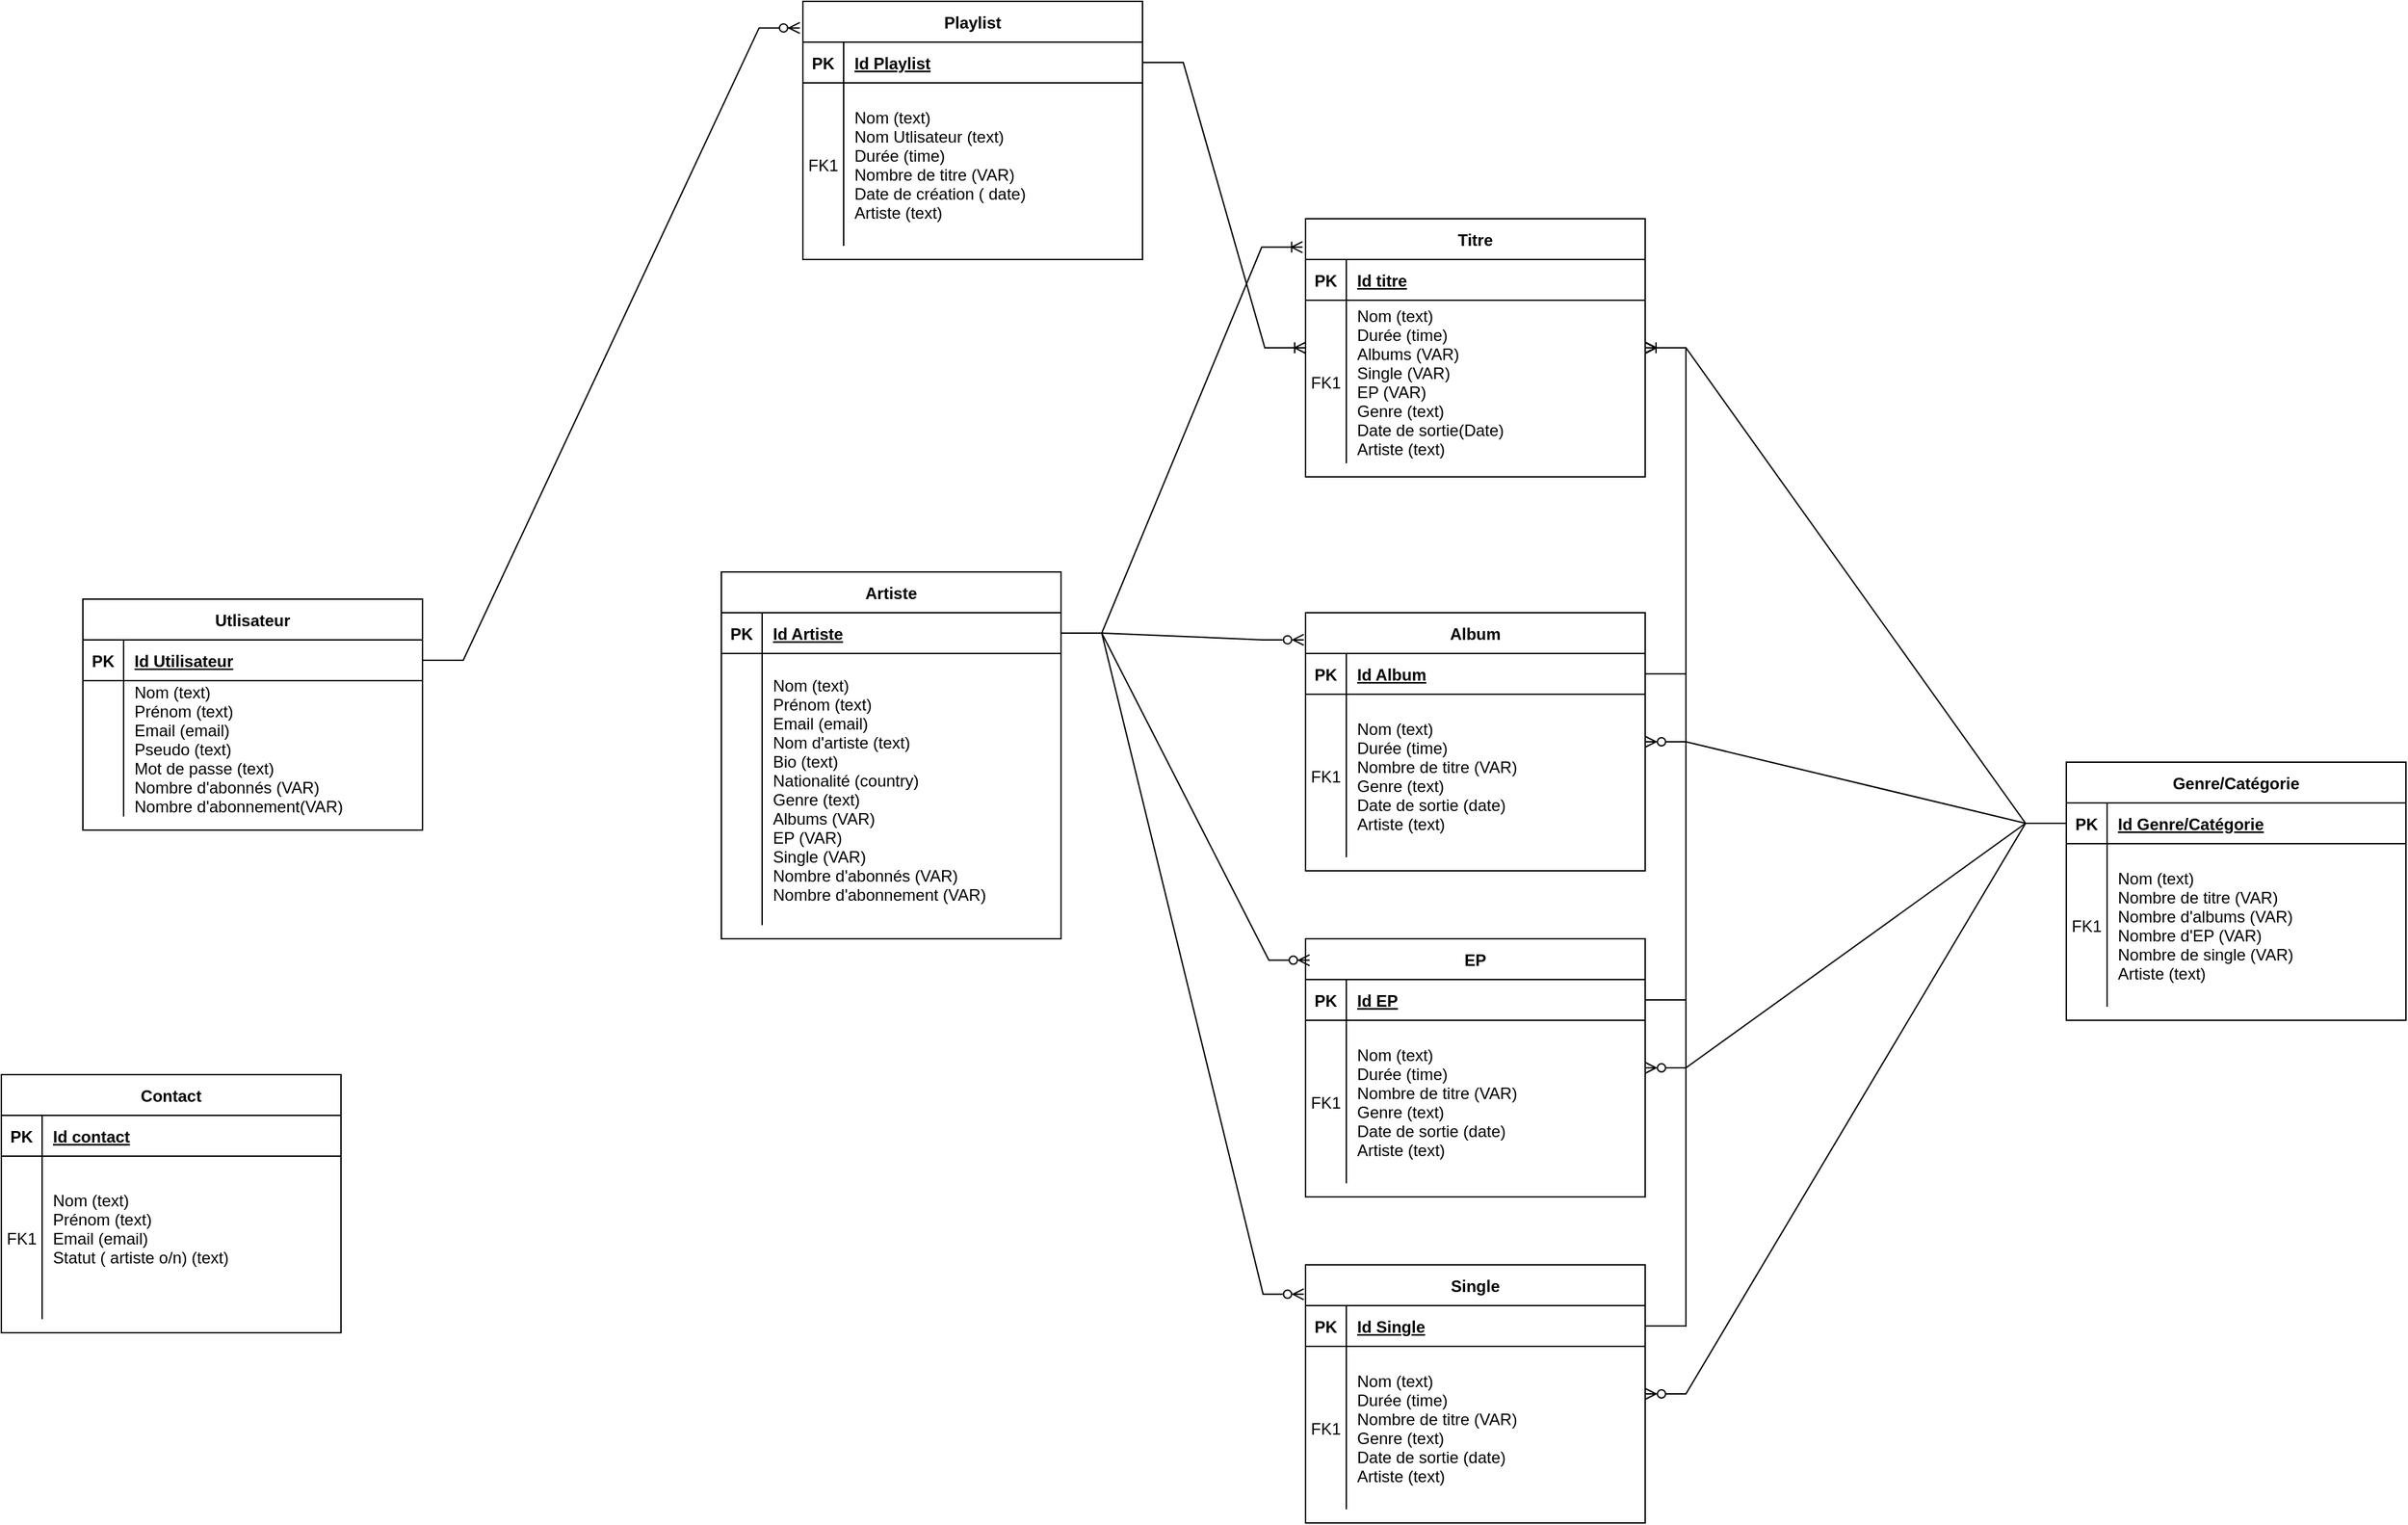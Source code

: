 <mxfile version="26.0.7">
  <diagram id="R2lEEEUBdFMjLlhIrx00" name="Page-1">
    <mxGraphModel dx="2145" dy="1858" grid="1" gridSize="10" guides="1" tooltips="1" connect="1" arrows="1" fold="1" page="1" pageScale="1" pageWidth="850" pageHeight="1100" math="0" shadow="0" extFonts="Permanent Marker^https://fonts.googleapis.com/css?family=Permanent+Marker">
      <root>
        <mxCell id="0" />
        <mxCell id="1" parent="0" />
        <mxCell id="C-vyLk0tnHw3VtMMgP7b-2" value="Utlisateur" style="shape=table;startSize=30;container=1;collapsible=1;childLayout=tableLayout;fixedRows=1;rowLines=0;fontStyle=1;align=center;resizeLast=1;" parent="1" vertex="1">
          <mxGeometry x="-150" y="20" width="250" height="170" as="geometry" />
        </mxCell>
        <mxCell id="C-vyLk0tnHw3VtMMgP7b-3" value="" style="shape=partialRectangle;collapsible=0;dropTarget=0;pointerEvents=0;fillColor=none;points=[[0,0.5],[1,0.5]];portConstraint=eastwest;top=0;left=0;right=0;bottom=1;" parent="C-vyLk0tnHw3VtMMgP7b-2" vertex="1">
          <mxGeometry y="30" width="250" height="30" as="geometry" />
        </mxCell>
        <mxCell id="C-vyLk0tnHw3VtMMgP7b-4" value="PK" style="shape=partialRectangle;overflow=hidden;connectable=0;fillColor=none;top=0;left=0;bottom=0;right=0;fontStyle=1;" parent="C-vyLk0tnHw3VtMMgP7b-3" vertex="1">
          <mxGeometry width="30" height="30" as="geometry">
            <mxRectangle width="30" height="30" as="alternateBounds" />
          </mxGeometry>
        </mxCell>
        <mxCell id="C-vyLk0tnHw3VtMMgP7b-5" value="Id Utilisateur" style="shape=partialRectangle;overflow=hidden;connectable=0;fillColor=none;top=0;left=0;bottom=0;right=0;align=left;spacingLeft=6;fontStyle=5;" parent="C-vyLk0tnHw3VtMMgP7b-3" vertex="1">
          <mxGeometry x="30" width="220" height="30" as="geometry">
            <mxRectangle width="220" height="30" as="alternateBounds" />
          </mxGeometry>
        </mxCell>
        <mxCell id="C-vyLk0tnHw3VtMMgP7b-6" value="" style="shape=partialRectangle;collapsible=0;dropTarget=0;pointerEvents=0;fillColor=none;points=[[0,0.5],[1,0.5]];portConstraint=eastwest;top=0;left=0;right=0;bottom=0;" parent="C-vyLk0tnHw3VtMMgP7b-2" vertex="1">
          <mxGeometry y="60" width="250" height="100" as="geometry" />
        </mxCell>
        <mxCell id="C-vyLk0tnHw3VtMMgP7b-7" value="" style="shape=partialRectangle;overflow=hidden;connectable=0;fillColor=none;top=0;left=0;bottom=0;right=0;" parent="C-vyLk0tnHw3VtMMgP7b-6" vertex="1">
          <mxGeometry width="30" height="100" as="geometry">
            <mxRectangle width="30" height="100" as="alternateBounds" />
          </mxGeometry>
        </mxCell>
        <mxCell id="C-vyLk0tnHw3VtMMgP7b-8" value="Nom (text)&#xa;Prénom (text)&#xa;Email (email) &#xa;Pseudo (text)&#xa;Mot de passe (text)&#xa;Nombre d&#39;abonnés (VAR)&#xa;Nombre d&#39;abonnement(VAR)" style="shape=partialRectangle;overflow=hidden;connectable=0;fillColor=none;top=0;left=0;bottom=0;right=0;align=left;spacingLeft=6;" parent="C-vyLk0tnHw3VtMMgP7b-6" vertex="1">
          <mxGeometry x="30" width="220" height="100" as="geometry">
            <mxRectangle width="220" height="100" as="alternateBounds" />
          </mxGeometry>
        </mxCell>
        <mxCell id="C-vyLk0tnHw3VtMMgP7b-13" value="Titre" style="shape=table;startSize=30;container=1;collapsible=1;childLayout=tableLayout;fixedRows=1;rowLines=0;fontStyle=1;align=center;resizeLast=1;" parent="1" vertex="1">
          <mxGeometry x="750" y="-260" width="250" height="190" as="geometry" />
        </mxCell>
        <mxCell id="C-vyLk0tnHw3VtMMgP7b-14" value="" style="shape=partialRectangle;collapsible=0;dropTarget=0;pointerEvents=0;fillColor=none;points=[[0,0.5],[1,0.5]];portConstraint=eastwest;top=0;left=0;right=0;bottom=1;" parent="C-vyLk0tnHw3VtMMgP7b-13" vertex="1">
          <mxGeometry y="30" width="250" height="30" as="geometry" />
        </mxCell>
        <mxCell id="C-vyLk0tnHw3VtMMgP7b-15" value="PK" style="shape=partialRectangle;overflow=hidden;connectable=0;fillColor=none;top=0;left=0;bottom=0;right=0;fontStyle=1;" parent="C-vyLk0tnHw3VtMMgP7b-14" vertex="1">
          <mxGeometry width="30" height="30" as="geometry">
            <mxRectangle width="30" height="30" as="alternateBounds" />
          </mxGeometry>
        </mxCell>
        <mxCell id="C-vyLk0tnHw3VtMMgP7b-16" value="Id titre" style="shape=partialRectangle;overflow=hidden;connectable=0;fillColor=none;top=0;left=0;bottom=0;right=0;align=left;spacingLeft=6;fontStyle=5;" parent="C-vyLk0tnHw3VtMMgP7b-14" vertex="1">
          <mxGeometry x="30" width="220" height="30" as="geometry">
            <mxRectangle width="220" height="30" as="alternateBounds" />
          </mxGeometry>
        </mxCell>
        <mxCell id="C-vyLk0tnHw3VtMMgP7b-17" value="" style="shape=partialRectangle;collapsible=0;dropTarget=0;pointerEvents=0;fillColor=none;points=[[0,0.5],[1,0.5]];portConstraint=eastwest;top=0;left=0;right=0;bottom=0;" parent="C-vyLk0tnHw3VtMMgP7b-13" vertex="1">
          <mxGeometry y="60" width="250" height="120" as="geometry" />
        </mxCell>
        <mxCell id="C-vyLk0tnHw3VtMMgP7b-18" value="FK1" style="shape=partialRectangle;overflow=hidden;connectable=0;fillColor=none;top=0;left=0;bottom=0;right=0;" parent="C-vyLk0tnHw3VtMMgP7b-17" vertex="1">
          <mxGeometry width="30" height="120" as="geometry">
            <mxRectangle width="30" height="120" as="alternateBounds" />
          </mxGeometry>
        </mxCell>
        <mxCell id="C-vyLk0tnHw3VtMMgP7b-19" value="Nom (text)&#xa;Durée (time)&#xa;Albums (VAR)&#xa;Single (VAR)&#xa;EP (VAR)&#xa;Genre (text)&#xa;Date de sortie(Date)&#xa;Artiste (text)" style="shape=partialRectangle;overflow=hidden;connectable=0;fillColor=none;top=0;left=0;bottom=0;right=0;align=left;spacingLeft=6;" parent="C-vyLk0tnHw3VtMMgP7b-17" vertex="1">
          <mxGeometry x="30" width="220" height="120" as="geometry">
            <mxRectangle width="220" height="120" as="alternateBounds" />
          </mxGeometry>
        </mxCell>
        <mxCell id="C-vyLk0tnHw3VtMMgP7b-23" value="Artiste" style="shape=table;startSize=30;container=1;collapsible=1;childLayout=tableLayout;fixedRows=1;rowLines=0;fontStyle=1;align=center;resizeLast=1;" parent="1" vertex="1">
          <mxGeometry x="320" width="250" height="270" as="geometry" />
        </mxCell>
        <mxCell id="C-vyLk0tnHw3VtMMgP7b-24" value="" style="shape=partialRectangle;collapsible=0;dropTarget=0;pointerEvents=0;fillColor=none;points=[[0,0.5],[1,0.5]];portConstraint=eastwest;top=0;left=0;right=0;bottom=1;" parent="C-vyLk0tnHw3VtMMgP7b-23" vertex="1">
          <mxGeometry y="30" width="250" height="30" as="geometry" />
        </mxCell>
        <mxCell id="C-vyLk0tnHw3VtMMgP7b-25" value="PK" style="shape=partialRectangle;overflow=hidden;connectable=0;fillColor=none;top=0;left=0;bottom=0;right=0;fontStyle=1;" parent="C-vyLk0tnHw3VtMMgP7b-24" vertex="1">
          <mxGeometry width="30" height="30" as="geometry">
            <mxRectangle width="30" height="30" as="alternateBounds" />
          </mxGeometry>
        </mxCell>
        <mxCell id="C-vyLk0tnHw3VtMMgP7b-26" value="Id Artiste" style="shape=partialRectangle;overflow=hidden;connectable=0;fillColor=none;top=0;left=0;bottom=0;right=0;align=left;spacingLeft=6;fontStyle=5;" parent="C-vyLk0tnHw3VtMMgP7b-24" vertex="1">
          <mxGeometry x="30" width="220" height="30" as="geometry">
            <mxRectangle width="220" height="30" as="alternateBounds" />
          </mxGeometry>
        </mxCell>
        <mxCell id="C-vyLk0tnHw3VtMMgP7b-27" value="" style="shape=partialRectangle;collapsible=0;dropTarget=0;pointerEvents=0;fillColor=none;points=[[0,0.5],[1,0.5]];portConstraint=eastwest;top=0;left=0;right=0;bottom=0;" parent="C-vyLk0tnHw3VtMMgP7b-23" vertex="1">
          <mxGeometry y="60" width="250" height="200" as="geometry" />
        </mxCell>
        <mxCell id="C-vyLk0tnHw3VtMMgP7b-28" value="" style="shape=partialRectangle;overflow=hidden;connectable=0;fillColor=none;top=0;left=0;bottom=0;right=0;" parent="C-vyLk0tnHw3VtMMgP7b-27" vertex="1">
          <mxGeometry width="30" height="200" as="geometry">
            <mxRectangle width="30" height="200" as="alternateBounds" />
          </mxGeometry>
        </mxCell>
        <mxCell id="C-vyLk0tnHw3VtMMgP7b-29" value="Nom (text)&#xa;Prénom (text)&#xa;Email (email)&#xa;Nom d&#39;artiste (text)&#xa;Bio (text)&#xa;Nationalité (country)&#xa;Genre (text)&#xa;Albums (VAR)&#xa;EP (VAR)&#xa;Single (VAR)&#xa;Nombre d&#39;abonnés (VAR)&#xa;Nombre d&#39;abonnement (VAR)" style="shape=partialRectangle;overflow=hidden;connectable=0;fillColor=none;top=0;left=0;bottom=0;right=0;align=left;spacingLeft=6;" parent="C-vyLk0tnHw3VtMMgP7b-27" vertex="1">
          <mxGeometry x="30" width="220" height="200" as="geometry">
            <mxRectangle width="220" height="200" as="alternateBounds" />
          </mxGeometry>
        </mxCell>
        <mxCell id="fryzUluQiZX5yH-gmNYM-1" value="Album" style="shape=table;startSize=30;container=1;collapsible=1;childLayout=tableLayout;fixedRows=1;rowLines=0;fontStyle=1;align=center;resizeLast=1;" parent="1" vertex="1">
          <mxGeometry x="750" y="30" width="250" height="190" as="geometry" />
        </mxCell>
        <mxCell id="fryzUluQiZX5yH-gmNYM-2" value="" style="shape=partialRectangle;collapsible=0;dropTarget=0;pointerEvents=0;fillColor=none;points=[[0,0.5],[1,0.5]];portConstraint=eastwest;top=0;left=0;right=0;bottom=1;" parent="fryzUluQiZX5yH-gmNYM-1" vertex="1">
          <mxGeometry y="30" width="250" height="30" as="geometry" />
        </mxCell>
        <mxCell id="fryzUluQiZX5yH-gmNYM-3" value="PK" style="shape=partialRectangle;overflow=hidden;connectable=0;fillColor=none;top=0;left=0;bottom=0;right=0;fontStyle=1;" parent="fryzUluQiZX5yH-gmNYM-2" vertex="1">
          <mxGeometry width="30" height="30" as="geometry">
            <mxRectangle width="30" height="30" as="alternateBounds" />
          </mxGeometry>
        </mxCell>
        <mxCell id="fryzUluQiZX5yH-gmNYM-4" value="Id Album" style="shape=partialRectangle;overflow=hidden;connectable=0;fillColor=none;top=0;left=0;bottom=0;right=0;align=left;spacingLeft=6;fontStyle=5;" parent="fryzUluQiZX5yH-gmNYM-2" vertex="1">
          <mxGeometry x="30" width="220" height="30" as="geometry">
            <mxRectangle width="220" height="30" as="alternateBounds" />
          </mxGeometry>
        </mxCell>
        <mxCell id="fryzUluQiZX5yH-gmNYM-5" value="" style="shape=partialRectangle;collapsible=0;dropTarget=0;pointerEvents=0;fillColor=none;points=[[0,0.5],[1,0.5]];portConstraint=eastwest;top=0;left=0;right=0;bottom=0;" parent="fryzUluQiZX5yH-gmNYM-1" vertex="1">
          <mxGeometry y="60" width="250" height="120" as="geometry" />
        </mxCell>
        <mxCell id="fryzUluQiZX5yH-gmNYM-6" value="FK1" style="shape=partialRectangle;overflow=hidden;connectable=0;fillColor=none;top=0;left=0;bottom=0;right=0;" parent="fryzUluQiZX5yH-gmNYM-5" vertex="1">
          <mxGeometry width="30" height="120" as="geometry">
            <mxRectangle width="30" height="120" as="alternateBounds" />
          </mxGeometry>
        </mxCell>
        <mxCell id="fryzUluQiZX5yH-gmNYM-7" value="Nom (text)&#xa;Durée (time)&#xa;Nombre de titre (VAR)&#xa;Genre (text)&#xa;Date de sortie (date)&#xa;Artiste (text)" style="shape=partialRectangle;overflow=hidden;connectable=0;fillColor=none;top=0;left=0;bottom=0;right=0;align=left;spacingLeft=6;" parent="fryzUluQiZX5yH-gmNYM-5" vertex="1">
          <mxGeometry x="30" width="220" height="120" as="geometry">
            <mxRectangle width="220" height="120" as="alternateBounds" />
          </mxGeometry>
        </mxCell>
        <mxCell id="fryzUluQiZX5yH-gmNYM-8" value="EP" style="shape=table;startSize=30;container=1;collapsible=1;childLayout=tableLayout;fixedRows=1;rowLines=0;fontStyle=1;align=center;resizeLast=1;" parent="1" vertex="1">
          <mxGeometry x="750" y="270" width="250" height="190" as="geometry" />
        </mxCell>
        <mxCell id="fryzUluQiZX5yH-gmNYM-9" value="" style="shape=partialRectangle;collapsible=0;dropTarget=0;pointerEvents=0;fillColor=none;points=[[0,0.5],[1,0.5]];portConstraint=eastwest;top=0;left=0;right=0;bottom=1;" parent="fryzUluQiZX5yH-gmNYM-8" vertex="1">
          <mxGeometry y="30" width="250" height="30" as="geometry" />
        </mxCell>
        <mxCell id="fryzUluQiZX5yH-gmNYM-10" value="PK" style="shape=partialRectangle;overflow=hidden;connectable=0;fillColor=none;top=0;left=0;bottom=0;right=0;fontStyle=1;" parent="fryzUluQiZX5yH-gmNYM-9" vertex="1">
          <mxGeometry width="30" height="30" as="geometry">
            <mxRectangle width="30" height="30" as="alternateBounds" />
          </mxGeometry>
        </mxCell>
        <mxCell id="fryzUluQiZX5yH-gmNYM-11" value="Id EP" style="shape=partialRectangle;overflow=hidden;connectable=0;fillColor=none;top=0;left=0;bottom=0;right=0;align=left;spacingLeft=6;fontStyle=5;" parent="fryzUluQiZX5yH-gmNYM-9" vertex="1">
          <mxGeometry x="30" width="220" height="30" as="geometry">
            <mxRectangle width="220" height="30" as="alternateBounds" />
          </mxGeometry>
        </mxCell>
        <mxCell id="fryzUluQiZX5yH-gmNYM-12" value="" style="shape=partialRectangle;collapsible=0;dropTarget=0;pointerEvents=0;fillColor=none;points=[[0,0.5],[1,0.5]];portConstraint=eastwest;top=0;left=0;right=0;bottom=0;" parent="fryzUluQiZX5yH-gmNYM-8" vertex="1">
          <mxGeometry y="60" width="250" height="120" as="geometry" />
        </mxCell>
        <mxCell id="fryzUluQiZX5yH-gmNYM-13" value="FK1" style="shape=partialRectangle;overflow=hidden;connectable=0;fillColor=none;top=0;left=0;bottom=0;right=0;" parent="fryzUluQiZX5yH-gmNYM-12" vertex="1">
          <mxGeometry width="30" height="120" as="geometry">
            <mxRectangle width="30" height="120" as="alternateBounds" />
          </mxGeometry>
        </mxCell>
        <mxCell id="fryzUluQiZX5yH-gmNYM-14" value="Nom (text)&#xa;Durée (time)&#xa;Nombre de titre (VAR)&#xa;Genre (text)&#xa;Date de sortie (date)&#xa;Artiste (text)" style="shape=partialRectangle;overflow=hidden;connectable=0;fillColor=none;top=0;left=0;bottom=0;right=0;align=left;spacingLeft=6;" parent="fryzUluQiZX5yH-gmNYM-12" vertex="1">
          <mxGeometry x="30" width="220" height="120" as="geometry">
            <mxRectangle width="220" height="120" as="alternateBounds" />
          </mxGeometry>
        </mxCell>
        <mxCell id="fryzUluQiZX5yH-gmNYM-15" value="Single" style="shape=table;startSize=30;container=1;collapsible=1;childLayout=tableLayout;fixedRows=1;rowLines=0;fontStyle=1;align=center;resizeLast=1;" parent="1" vertex="1">
          <mxGeometry x="750" y="510" width="250" height="190" as="geometry" />
        </mxCell>
        <mxCell id="fryzUluQiZX5yH-gmNYM-16" value="" style="shape=partialRectangle;collapsible=0;dropTarget=0;pointerEvents=0;fillColor=none;points=[[0,0.5],[1,0.5]];portConstraint=eastwest;top=0;left=0;right=0;bottom=1;" parent="fryzUluQiZX5yH-gmNYM-15" vertex="1">
          <mxGeometry y="30" width="250" height="30" as="geometry" />
        </mxCell>
        <mxCell id="fryzUluQiZX5yH-gmNYM-17" value="PK" style="shape=partialRectangle;overflow=hidden;connectable=0;fillColor=none;top=0;left=0;bottom=0;right=0;fontStyle=1;" parent="fryzUluQiZX5yH-gmNYM-16" vertex="1">
          <mxGeometry width="30" height="30" as="geometry">
            <mxRectangle width="30" height="30" as="alternateBounds" />
          </mxGeometry>
        </mxCell>
        <mxCell id="fryzUluQiZX5yH-gmNYM-18" value="Id Single" style="shape=partialRectangle;overflow=hidden;connectable=0;fillColor=none;top=0;left=0;bottom=0;right=0;align=left;spacingLeft=6;fontStyle=5;" parent="fryzUluQiZX5yH-gmNYM-16" vertex="1">
          <mxGeometry x="30" width="220" height="30" as="geometry">
            <mxRectangle width="220" height="30" as="alternateBounds" />
          </mxGeometry>
        </mxCell>
        <mxCell id="fryzUluQiZX5yH-gmNYM-19" value="" style="shape=partialRectangle;collapsible=0;dropTarget=0;pointerEvents=0;fillColor=none;points=[[0,0.5],[1,0.5]];portConstraint=eastwest;top=0;left=0;right=0;bottom=0;" parent="fryzUluQiZX5yH-gmNYM-15" vertex="1">
          <mxGeometry y="60" width="250" height="120" as="geometry" />
        </mxCell>
        <mxCell id="fryzUluQiZX5yH-gmNYM-20" value="FK1" style="shape=partialRectangle;overflow=hidden;connectable=0;fillColor=none;top=0;left=0;bottom=0;right=0;" parent="fryzUluQiZX5yH-gmNYM-19" vertex="1">
          <mxGeometry width="30" height="120" as="geometry">
            <mxRectangle width="30" height="120" as="alternateBounds" />
          </mxGeometry>
        </mxCell>
        <mxCell id="fryzUluQiZX5yH-gmNYM-21" value="Nom (text)&#xa;Durée (time)&#xa;Nombre de titre (VAR)&#xa;Genre (text)&#xa;Date de sortie (date)&#xa;Artiste (text)" style="shape=partialRectangle;overflow=hidden;connectable=0;fillColor=none;top=0;left=0;bottom=0;right=0;align=left;spacingLeft=6;" parent="fryzUluQiZX5yH-gmNYM-19" vertex="1">
          <mxGeometry x="30" width="220" height="120" as="geometry">
            <mxRectangle width="220" height="120" as="alternateBounds" />
          </mxGeometry>
        </mxCell>
        <mxCell id="fryzUluQiZX5yH-gmNYM-22" value="Genre/Catégorie" style="shape=table;startSize=30;container=1;collapsible=1;childLayout=tableLayout;fixedRows=1;rowLines=0;fontStyle=1;align=center;resizeLast=1;" parent="1" vertex="1">
          <mxGeometry x="1310" y="140" width="250" height="190" as="geometry" />
        </mxCell>
        <mxCell id="fryzUluQiZX5yH-gmNYM-23" value="" style="shape=partialRectangle;collapsible=0;dropTarget=0;pointerEvents=0;fillColor=none;points=[[0,0.5],[1,0.5]];portConstraint=eastwest;top=0;left=0;right=0;bottom=1;" parent="fryzUluQiZX5yH-gmNYM-22" vertex="1">
          <mxGeometry y="30" width="250" height="30" as="geometry" />
        </mxCell>
        <mxCell id="fryzUluQiZX5yH-gmNYM-24" value="PK" style="shape=partialRectangle;overflow=hidden;connectable=0;fillColor=none;top=0;left=0;bottom=0;right=0;fontStyle=1;" parent="fryzUluQiZX5yH-gmNYM-23" vertex="1">
          <mxGeometry width="30" height="30" as="geometry">
            <mxRectangle width="30" height="30" as="alternateBounds" />
          </mxGeometry>
        </mxCell>
        <mxCell id="fryzUluQiZX5yH-gmNYM-25" value="Id Genre/Catégorie" style="shape=partialRectangle;overflow=hidden;connectable=0;fillColor=none;top=0;left=0;bottom=0;right=0;align=left;spacingLeft=6;fontStyle=5;" parent="fryzUluQiZX5yH-gmNYM-23" vertex="1">
          <mxGeometry x="30" width="220" height="30" as="geometry">
            <mxRectangle width="220" height="30" as="alternateBounds" />
          </mxGeometry>
        </mxCell>
        <mxCell id="fryzUluQiZX5yH-gmNYM-26" value="" style="shape=partialRectangle;collapsible=0;dropTarget=0;pointerEvents=0;fillColor=none;points=[[0,0.5],[1,0.5]];portConstraint=eastwest;top=0;left=0;right=0;bottom=0;" parent="fryzUluQiZX5yH-gmNYM-22" vertex="1">
          <mxGeometry y="60" width="250" height="120" as="geometry" />
        </mxCell>
        <mxCell id="fryzUluQiZX5yH-gmNYM-27" value="FK1" style="shape=partialRectangle;overflow=hidden;connectable=0;fillColor=none;top=0;left=0;bottom=0;right=0;" parent="fryzUluQiZX5yH-gmNYM-26" vertex="1">
          <mxGeometry width="30" height="120" as="geometry">
            <mxRectangle width="30" height="120" as="alternateBounds" />
          </mxGeometry>
        </mxCell>
        <mxCell id="fryzUluQiZX5yH-gmNYM-28" value="Nom (text)&#xa;Nombre de titre (VAR)&#xa;Nombre d&#39;albums (VAR)&#xa;Nombre d&#39;EP (VAR)&#xa;Nombre de single (VAR)&#xa;Artiste (text)" style="shape=partialRectangle;overflow=hidden;connectable=0;fillColor=none;top=0;left=0;bottom=0;right=0;align=left;spacingLeft=6;" parent="fryzUluQiZX5yH-gmNYM-26" vertex="1">
          <mxGeometry x="30" width="220" height="120" as="geometry">
            <mxRectangle width="220" height="120" as="alternateBounds" />
          </mxGeometry>
        </mxCell>
        <mxCell id="fryzUluQiZX5yH-gmNYM-29" value="Playlist" style="shape=table;startSize=30;container=1;collapsible=1;childLayout=tableLayout;fixedRows=1;rowLines=0;fontStyle=1;align=center;resizeLast=1;" parent="1" vertex="1">
          <mxGeometry x="380" y="-420" width="250" height="190" as="geometry" />
        </mxCell>
        <mxCell id="fryzUluQiZX5yH-gmNYM-30" value="" style="shape=partialRectangle;collapsible=0;dropTarget=0;pointerEvents=0;fillColor=none;points=[[0,0.5],[1,0.5]];portConstraint=eastwest;top=0;left=0;right=0;bottom=1;" parent="fryzUluQiZX5yH-gmNYM-29" vertex="1">
          <mxGeometry y="30" width="250" height="30" as="geometry" />
        </mxCell>
        <mxCell id="fryzUluQiZX5yH-gmNYM-31" value="PK" style="shape=partialRectangle;overflow=hidden;connectable=0;fillColor=none;top=0;left=0;bottom=0;right=0;fontStyle=1;" parent="fryzUluQiZX5yH-gmNYM-30" vertex="1">
          <mxGeometry width="30" height="30" as="geometry">
            <mxRectangle width="30" height="30" as="alternateBounds" />
          </mxGeometry>
        </mxCell>
        <mxCell id="fryzUluQiZX5yH-gmNYM-32" value="Id Playlist" style="shape=partialRectangle;overflow=hidden;connectable=0;fillColor=none;top=0;left=0;bottom=0;right=0;align=left;spacingLeft=6;fontStyle=5;" parent="fryzUluQiZX5yH-gmNYM-30" vertex="1">
          <mxGeometry x="30" width="220" height="30" as="geometry">
            <mxRectangle width="220" height="30" as="alternateBounds" />
          </mxGeometry>
        </mxCell>
        <mxCell id="fryzUluQiZX5yH-gmNYM-33" value="" style="shape=partialRectangle;collapsible=0;dropTarget=0;pointerEvents=0;fillColor=none;points=[[0,0.5],[1,0.5]];portConstraint=eastwest;top=0;left=0;right=0;bottom=0;" parent="fryzUluQiZX5yH-gmNYM-29" vertex="1">
          <mxGeometry y="60" width="250" height="120" as="geometry" />
        </mxCell>
        <mxCell id="fryzUluQiZX5yH-gmNYM-34" value="FK1" style="shape=partialRectangle;overflow=hidden;connectable=0;fillColor=none;top=0;left=0;bottom=0;right=0;" parent="fryzUluQiZX5yH-gmNYM-33" vertex="1">
          <mxGeometry width="30" height="120" as="geometry">
            <mxRectangle width="30" height="120" as="alternateBounds" />
          </mxGeometry>
        </mxCell>
        <mxCell id="fryzUluQiZX5yH-gmNYM-35" value="Nom (text)&#xa;Nom Utlisateur (text)&#xa;Durée (time)&#xa;Nombre de titre (VAR)&#xa;Date de création ( date)&#xa;Artiste (text)" style="shape=partialRectangle;overflow=hidden;connectable=0;fillColor=none;top=0;left=0;bottom=0;right=0;align=left;spacingLeft=6;" parent="fryzUluQiZX5yH-gmNYM-33" vertex="1">
          <mxGeometry x="30" width="220" height="120" as="geometry">
            <mxRectangle width="220" height="120" as="alternateBounds" />
          </mxGeometry>
        </mxCell>
        <mxCell id="fryzUluQiZX5yH-gmNYM-36" value="Contact" style="shape=table;startSize=30;container=1;collapsible=1;childLayout=tableLayout;fixedRows=1;rowLines=0;fontStyle=1;align=center;resizeLast=1;" parent="1" vertex="1">
          <mxGeometry x="-210" y="370" width="250" height="190" as="geometry" />
        </mxCell>
        <mxCell id="fryzUluQiZX5yH-gmNYM-37" value="" style="shape=partialRectangle;collapsible=0;dropTarget=0;pointerEvents=0;fillColor=none;points=[[0,0.5],[1,0.5]];portConstraint=eastwest;top=0;left=0;right=0;bottom=1;" parent="fryzUluQiZX5yH-gmNYM-36" vertex="1">
          <mxGeometry y="30" width="250" height="30" as="geometry" />
        </mxCell>
        <mxCell id="fryzUluQiZX5yH-gmNYM-38" value="PK" style="shape=partialRectangle;overflow=hidden;connectable=0;fillColor=none;top=0;left=0;bottom=0;right=0;fontStyle=1;" parent="fryzUluQiZX5yH-gmNYM-37" vertex="1">
          <mxGeometry width="30" height="30" as="geometry">
            <mxRectangle width="30" height="30" as="alternateBounds" />
          </mxGeometry>
        </mxCell>
        <mxCell id="fryzUluQiZX5yH-gmNYM-39" value="Id contact" style="shape=partialRectangle;overflow=hidden;connectable=0;fillColor=none;top=0;left=0;bottom=0;right=0;align=left;spacingLeft=6;fontStyle=5;" parent="fryzUluQiZX5yH-gmNYM-37" vertex="1">
          <mxGeometry x="30" width="220" height="30" as="geometry">
            <mxRectangle width="220" height="30" as="alternateBounds" />
          </mxGeometry>
        </mxCell>
        <mxCell id="fryzUluQiZX5yH-gmNYM-40" value="" style="shape=partialRectangle;collapsible=0;dropTarget=0;pointerEvents=0;fillColor=none;points=[[0,0.5],[1,0.5]];portConstraint=eastwest;top=0;left=0;right=0;bottom=0;" parent="fryzUluQiZX5yH-gmNYM-36" vertex="1">
          <mxGeometry y="60" width="250" height="120" as="geometry" />
        </mxCell>
        <mxCell id="fryzUluQiZX5yH-gmNYM-41" value="FK1" style="shape=partialRectangle;overflow=hidden;connectable=0;fillColor=none;top=0;left=0;bottom=0;right=0;" parent="fryzUluQiZX5yH-gmNYM-40" vertex="1">
          <mxGeometry width="30" height="120" as="geometry">
            <mxRectangle width="30" height="120" as="alternateBounds" />
          </mxGeometry>
        </mxCell>
        <mxCell id="fryzUluQiZX5yH-gmNYM-42" value="Nom (text)&#xa;Prénom (text)&#xa;Email (email)&#xa;Statut ( artiste o/n) (text)&#xa;" style="shape=partialRectangle;overflow=hidden;connectable=0;fillColor=none;top=0;left=0;bottom=0;right=0;align=left;spacingLeft=6;" parent="fryzUluQiZX5yH-gmNYM-40" vertex="1">
          <mxGeometry x="30" width="220" height="120" as="geometry">
            <mxRectangle width="220" height="120" as="alternateBounds" />
          </mxGeometry>
        </mxCell>
        <mxCell id="fryzUluQiZX5yH-gmNYM-43" value="" style="edgeStyle=entityRelationEdgeStyle;fontSize=12;html=1;endArrow=ERoneToMany;rounded=0;entryX=-0.009;entryY=0.11;entryDx=0;entryDy=0;entryPerimeter=0;endFill=0;" parent="1" source="C-vyLk0tnHw3VtMMgP7b-24" target="C-vyLk0tnHw3VtMMgP7b-13" edge="1">
          <mxGeometry width="100" height="100" relative="1" as="geometry">
            <mxPoint x="570" y="50" as="sourcePoint" />
            <mxPoint x="670" y="-50" as="targetPoint" />
          </mxGeometry>
        </mxCell>
        <mxCell id="fryzUluQiZX5yH-gmNYM-44" value="" style="edgeStyle=entityRelationEdgeStyle;fontSize=12;html=1;endArrow=ERzeroToMany;rounded=0;entryX=-0.005;entryY=0.105;entryDx=0;entryDy=0;entryPerimeter=0;endFill=0;" parent="1" source="C-vyLk0tnHw3VtMMgP7b-24" target="fryzUluQiZX5yH-gmNYM-1" edge="1">
          <mxGeometry width="100" height="100" relative="1" as="geometry">
            <mxPoint x="580" y="50" as="sourcePoint" />
            <mxPoint x="750" y="-80" as="targetPoint" />
          </mxGeometry>
        </mxCell>
        <mxCell id="fryzUluQiZX5yH-gmNYM-45" value="" style="edgeStyle=entityRelationEdgeStyle;fontSize=12;html=1;endArrow=ERzeroToMany;rounded=0;exitX=1;exitY=0.5;exitDx=0;exitDy=0;entryX=0.012;entryY=0.083;entryDx=0;entryDy=0;entryPerimeter=0;endFill=0;" parent="1" source="C-vyLk0tnHw3VtMMgP7b-24" target="fryzUluQiZX5yH-gmNYM-8" edge="1">
          <mxGeometry width="100" height="100" relative="1" as="geometry">
            <mxPoint x="580" y="55" as="sourcePoint" />
            <mxPoint x="700" y="270" as="targetPoint" />
          </mxGeometry>
        </mxCell>
        <mxCell id="fryzUluQiZX5yH-gmNYM-47" value="" style="edgeStyle=entityRelationEdgeStyle;fontSize=12;html=1;endArrow=ERzeroToMany;rounded=0;exitX=1;exitY=0.5;exitDx=0;exitDy=0;entryX=-0.005;entryY=0.114;entryDx=0;entryDy=0;entryPerimeter=0;endFill=0;" parent="1" source="C-vyLk0tnHw3VtMMgP7b-24" target="fryzUluQiZX5yH-gmNYM-15" edge="1">
          <mxGeometry width="100" height="100" relative="1" as="geometry">
            <mxPoint x="580" y="55" as="sourcePoint" />
            <mxPoint x="763" y="296" as="targetPoint" />
          </mxGeometry>
        </mxCell>
        <mxCell id="fryzUluQiZX5yH-gmNYM-49" value="" style="edgeStyle=entityRelationEdgeStyle;fontSize=12;html=1;endArrow=ERzeroToMany;endFill=1;rounded=0;entryX=-0.009;entryY=0.103;entryDx=0;entryDy=0;entryPerimeter=0;exitX=1;exitY=0.5;exitDx=0;exitDy=0;" parent="1" source="C-vyLk0tnHw3VtMMgP7b-3" target="fryzUluQiZX5yH-gmNYM-29" edge="1">
          <mxGeometry width="100" height="100" relative="1" as="geometry">
            <mxPoint x="110" y="220" as="sourcePoint" />
            <mxPoint x="210" y="120" as="targetPoint" />
          </mxGeometry>
        </mxCell>
        <mxCell id="fryzUluQiZX5yH-gmNYM-50" value="" style="edgeStyle=entityRelationEdgeStyle;fontSize=12;html=1;endArrow=ERmany;rounded=0;exitX=1;exitY=0.5;exitDx=0;exitDy=0;" parent="1" source="fryzUluQiZX5yH-gmNYM-2" target="C-vyLk0tnHw3VtMMgP7b-13" edge="1">
          <mxGeometry width="100" height="100" relative="1" as="geometry">
            <mxPoint x="880" y="80" as="sourcePoint" />
            <mxPoint x="980" y="-20" as="targetPoint" />
          </mxGeometry>
        </mxCell>
        <mxCell id="fryzUluQiZX5yH-gmNYM-51" value="" style="edgeStyle=entityRelationEdgeStyle;fontSize=12;html=1;endArrow=ERmany;rounded=0;" parent="1" source="fryzUluQiZX5yH-gmNYM-9" target="C-vyLk0tnHw3VtMMgP7b-13" edge="1">
          <mxGeometry width="100" height="100" relative="1" as="geometry">
            <mxPoint x="1107.75" y="304.86" as="sourcePoint" />
            <mxPoint x="1110.0" y="-190.0" as="targetPoint" />
            <Array as="points">
              <mxPoint x="1197.75" y="-80.14" />
            </Array>
          </mxGeometry>
        </mxCell>
        <mxCell id="fryzUluQiZX5yH-gmNYM-53" value="" style="edgeStyle=entityRelationEdgeStyle;fontSize=12;html=1;endArrow=ERoneToMany;rounded=0;" parent="1" source="fryzUluQiZX5yH-gmNYM-16" target="C-vyLk0tnHw3VtMMgP7b-13" edge="1">
          <mxGeometry width="100" height="100" relative="1" as="geometry">
            <mxPoint x="1070" y="535" as="sourcePoint" />
            <mxPoint x="1170" y="435" as="targetPoint" />
          </mxGeometry>
        </mxCell>
        <mxCell id="fryzUluQiZX5yH-gmNYM-54" value="" style="edgeStyle=entityRelationEdgeStyle;fontSize=12;html=1;endArrow=ERoneToMany;rounded=0;" parent="1" source="fryzUluQiZX5yH-gmNYM-30" target="C-vyLk0tnHw3VtMMgP7b-13" edge="1">
          <mxGeometry width="100" height="100" relative="1" as="geometry">
            <mxPoint x="780" y="-310" as="sourcePoint" />
            <mxPoint x="880" y="-410" as="targetPoint" />
          </mxGeometry>
        </mxCell>
        <mxCell id="fryzUluQiZX5yH-gmNYM-55" value="" style="edgeStyle=entityRelationEdgeStyle;fontSize=12;html=1;endArrow=ERoneToMany;rounded=0;endFill=0;" parent="1" source="fryzUluQiZX5yH-gmNYM-23" target="C-vyLk0tnHw3VtMMgP7b-13" edge="1">
          <mxGeometry width="100" height="100" relative="1" as="geometry">
            <mxPoint x="1100" y="-360" as="sourcePoint" />
            <mxPoint x="1200" y="-460" as="targetPoint" />
          </mxGeometry>
        </mxCell>
        <mxCell id="fryzUluQiZX5yH-gmNYM-56" value="" style="edgeStyle=entityRelationEdgeStyle;fontSize=12;html=1;endArrow=ERzeroToMany;rounded=0;endFill=0;" parent="1" source="fryzUluQiZX5yH-gmNYM-23" target="fryzUluQiZX5yH-gmNYM-1" edge="1">
          <mxGeometry width="100" height="100" relative="1" as="geometry">
            <mxPoint x="1100" y="-240" as="sourcePoint" />
            <mxPoint x="1210" y="-20" as="targetPoint" />
          </mxGeometry>
        </mxCell>
        <mxCell id="fryzUluQiZX5yH-gmNYM-57" value="" style="edgeStyle=entityRelationEdgeStyle;fontSize=12;html=1;endArrow=ERzeroToMany;rounded=0;endFill=0;" parent="1" source="fryzUluQiZX5yH-gmNYM-23" target="fryzUluQiZX5yH-gmNYM-8" edge="1">
          <mxGeometry width="100" height="100" relative="1" as="geometry">
            <mxPoint x="1340" y="-220" as="sourcePoint" />
            <mxPoint x="1170" y="310" as="targetPoint" />
          </mxGeometry>
        </mxCell>
        <mxCell id="fryzUluQiZX5yH-gmNYM-58" value="" style="edgeStyle=entityRelationEdgeStyle;fontSize=12;html=1;endArrow=ERzeroToMany;rounded=0;endFill=0;" parent="1" source="fryzUluQiZX5yH-gmNYM-23" target="fryzUluQiZX5yH-gmNYM-15" edge="1">
          <mxGeometry width="100" height="100" relative="1" as="geometry">
            <mxPoint x="1400" y="170" as="sourcePoint" />
            <mxPoint x="1120" y="590" as="targetPoint" />
          </mxGeometry>
        </mxCell>
      </root>
    </mxGraphModel>
  </diagram>
</mxfile>
